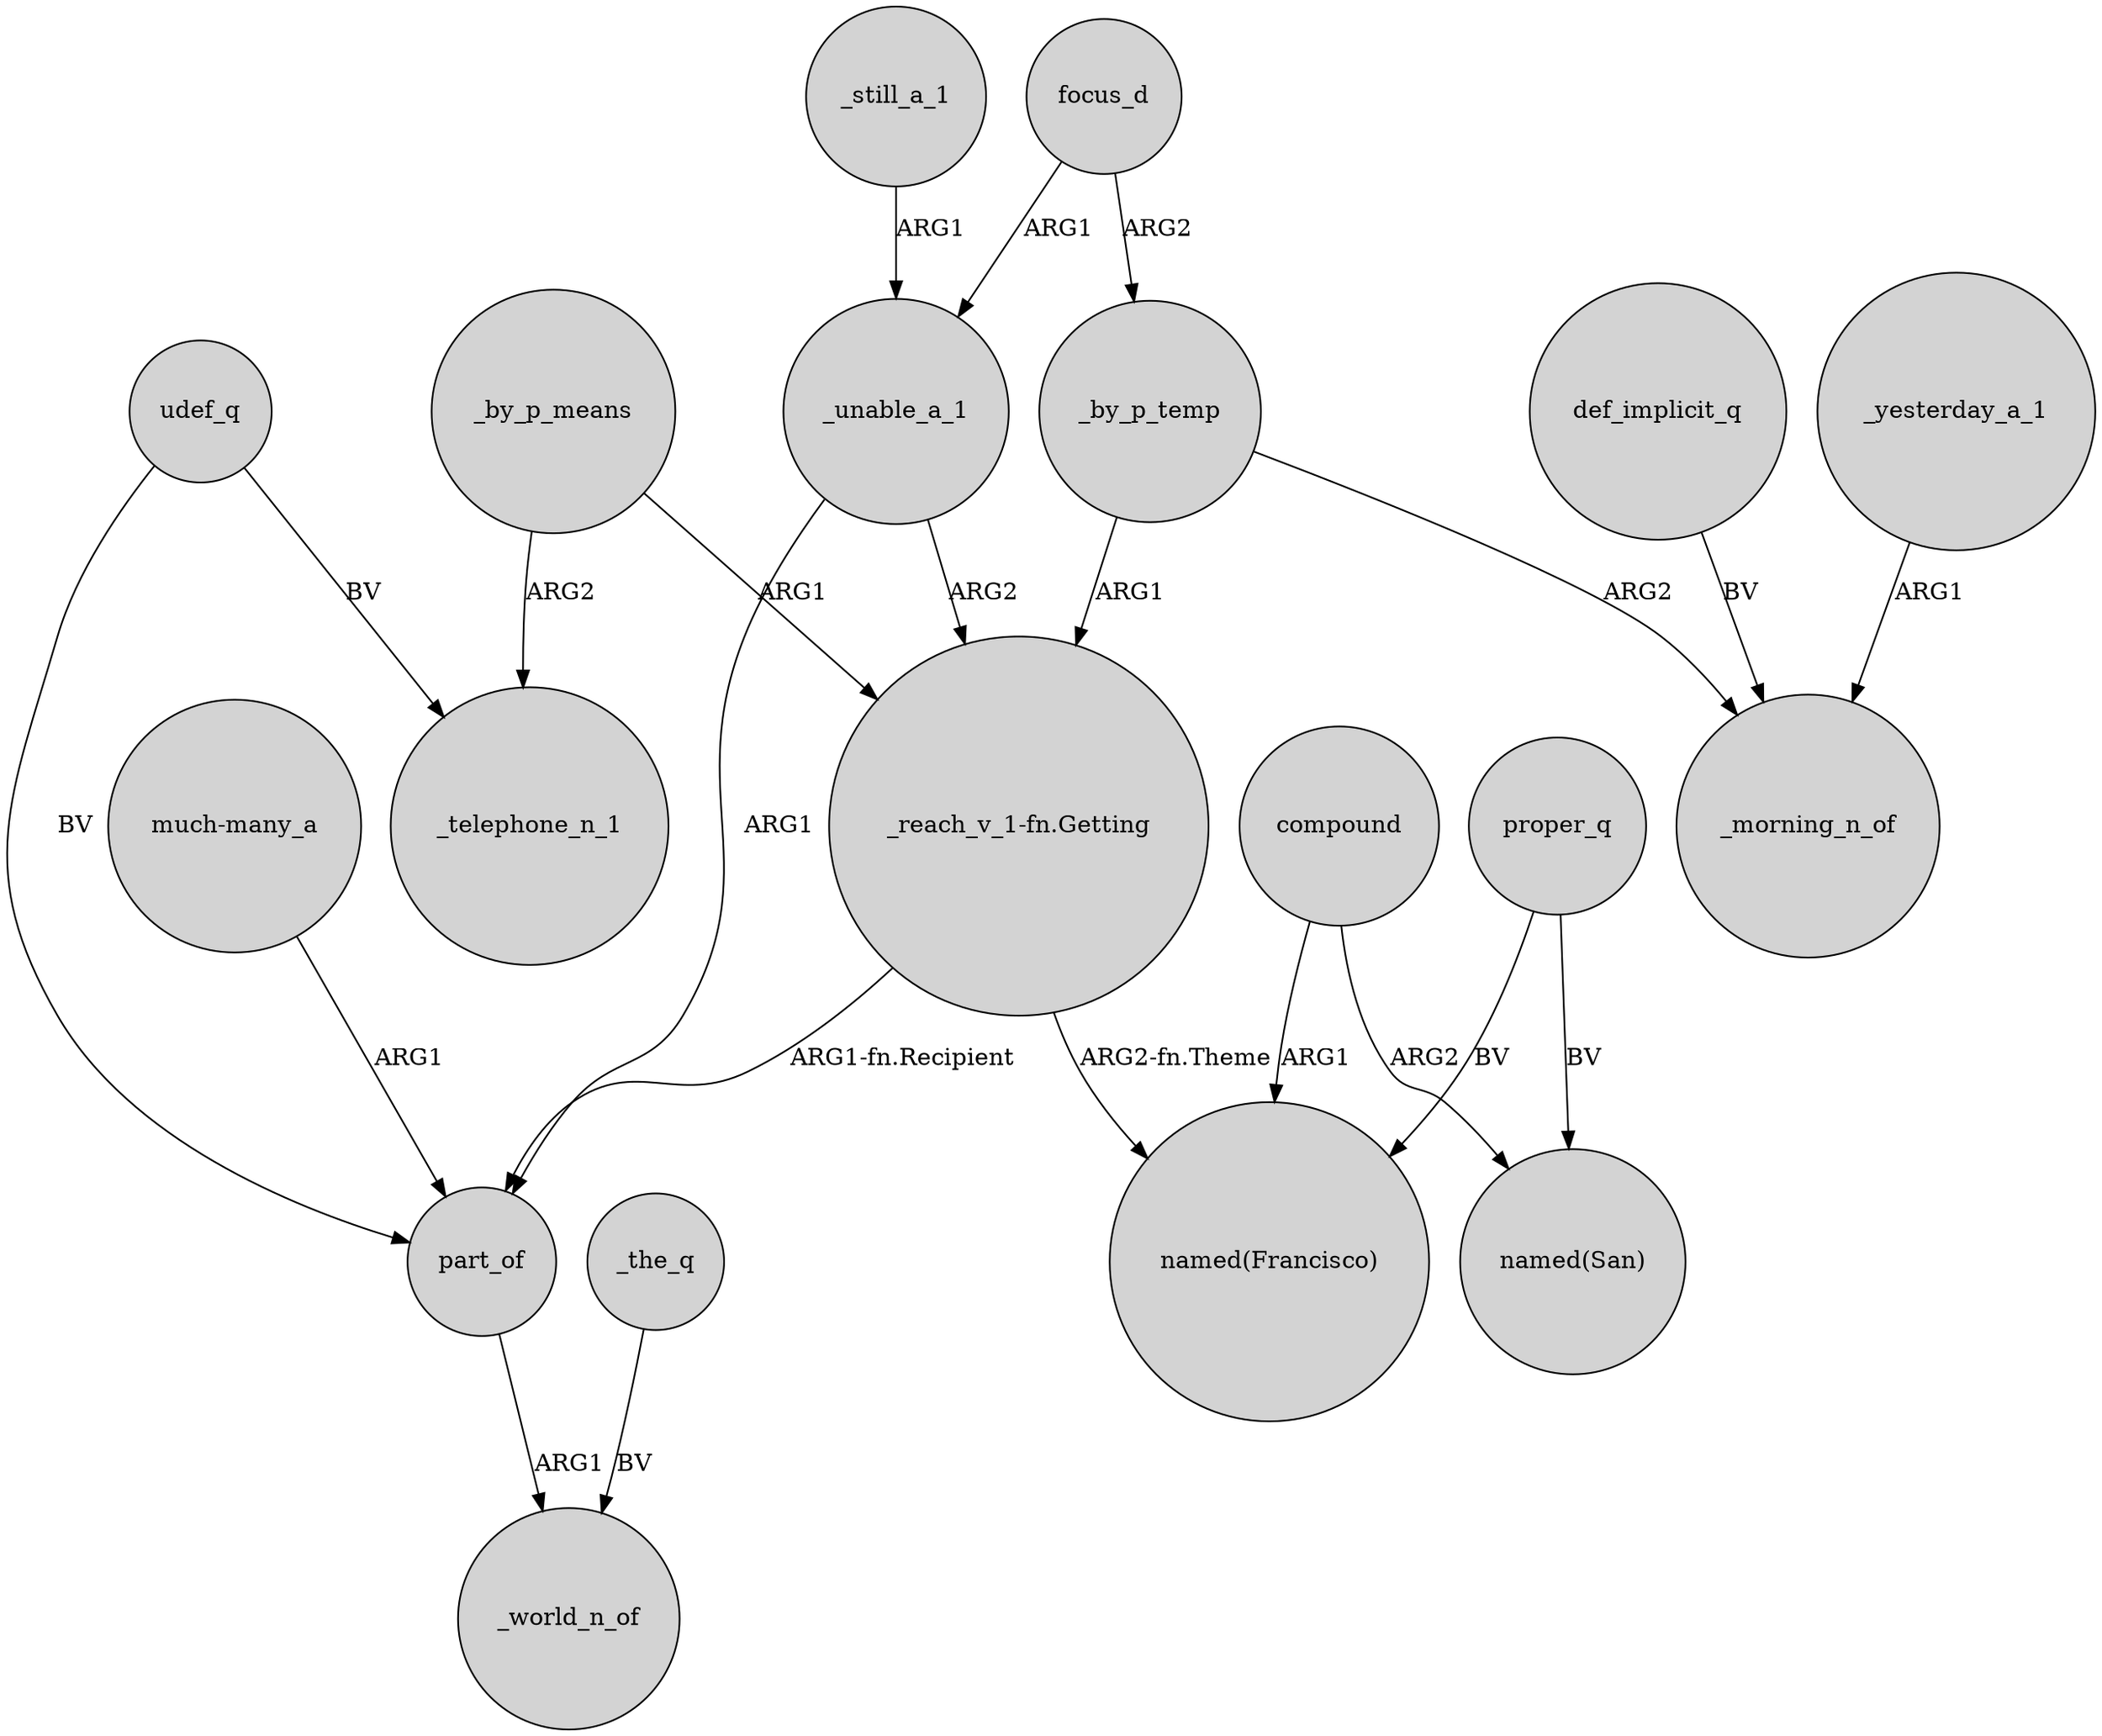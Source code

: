 digraph {
	node [shape=circle style=filled]
	_unable_a_1 -> part_of [label=ARG1]
	udef_q -> _telephone_n_1 [label=BV]
	_by_p_temp -> _morning_n_of [label=ARG2]
	udef_q -> part_of [label=BV]
	"_reach_v_1-fn.Getting" -> "named(Francisco)" [label="ARG2-fn.Theme"]
	_by_p_temp -> "_reach_v_1-fn.Getting" [label=ARG1]
	_still_a_1 -> _unable_a_1 [label=ARG1]
	_by_p_means -> "_reach_v_1-fn.Getting" [label=ARG1]
	focus_d -> _unable_a_1 [label=ARG1]
	part_of -> _world_n_of [label=ARG1]
	def_implicit_q -> _morning_n_of [label=BV]
	"much-many_a" -> part_of [label=ARG1]
	_unable_a_1 -> "_reach_v_1-fn.Getting" [label=ARG2]
	compound -> "named(Francisco)" [label=ARG1]
	_yesterday_a_1 -> _morning_n_of [label=ARG1]
	compound -> "named(San)" [label=ARG2]
	"_reach_v_1-fn.Getting" -> part_of [label="ARG1-fn.Recipient"]
	proper_q -> "named(San)" [label=BV]
	proper_q -> "named(Francisco)" [label=BV]
	focus_d -> _by_p_temp [label=ARG2]
	_the_q -> _world_n_of [label=BV]
	_by_p_means -> _telephone_n_1 [label=ARG2]
}
